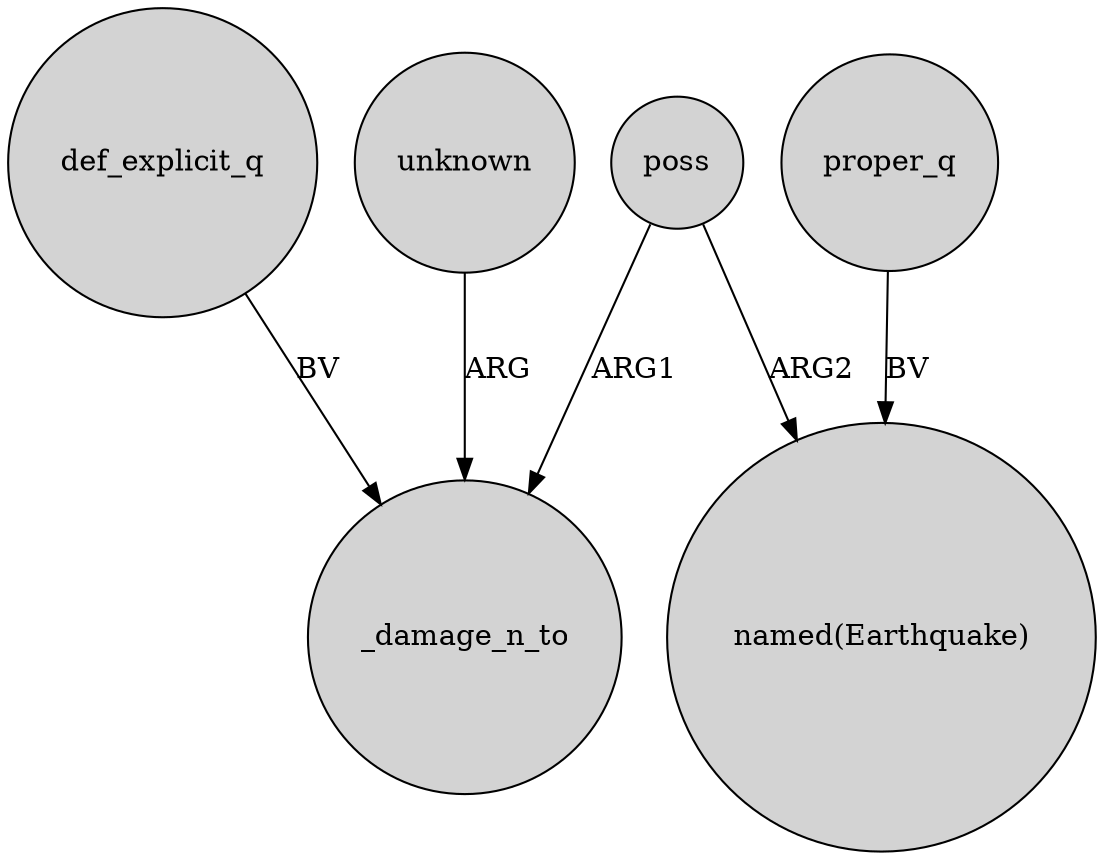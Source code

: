 digraph {
	node [shape=circle style=filled]
	poss -> _damage_n_to [label=ARG1]
	def_explicit_q -> _damage_n_to [label=BV]
	unknown -> _damage_n_to [label=ARG]
	proper_q -> "named(Earthquake)" [label=BV]
	poss -> "named(Earthquake)" [label=ARG2]
}
